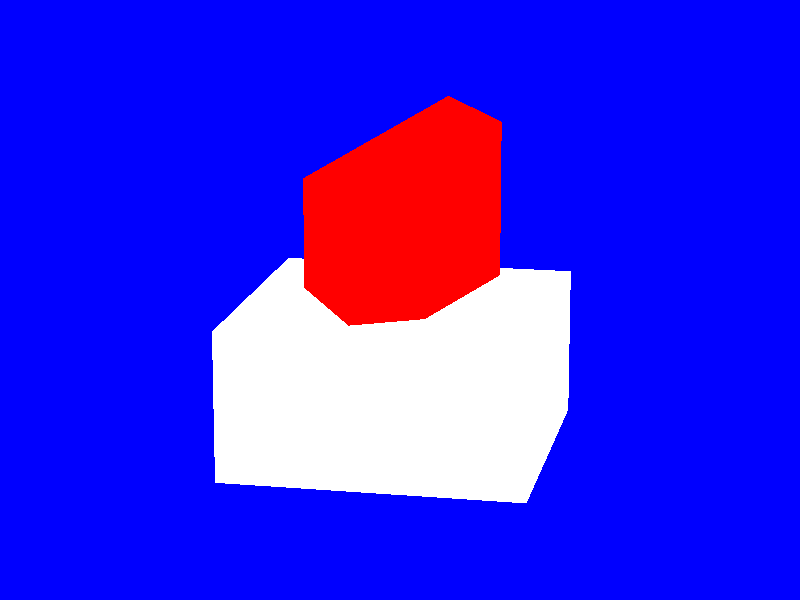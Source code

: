 // Persistence Of Vision raytracer version 3.0 sample file.
// Simple demonstration of the matrix keyword

#version 3.0
global_settings { assumed_gamma 2.2 }

camera {
   location  <3, 5, -15>
   direction <0, 0, 4>
   look_at   <0, 1, 0>
}

light_source { <50, 100, -200> color rgb <1,1,1> }
plane { y, 0 pigment { color rgb <0,0,1> } }		// Ground plane

box {
    -1,1
    pigment { color rgb <1,1,1> }
}
box {
    -0.5,0.5
    pigment { color rgb <1,0,0> }

    // Matrix does rotation about the Y axis, shear along the Y axis, and
    // translation along the Y axis

    matrix <0.886, 0.5, 0.5,
	    0,     1,   0,
	    0.5,   0,  -0.886,
	    0,     1.5, 0>		// 4th 3-vector is translation
}

